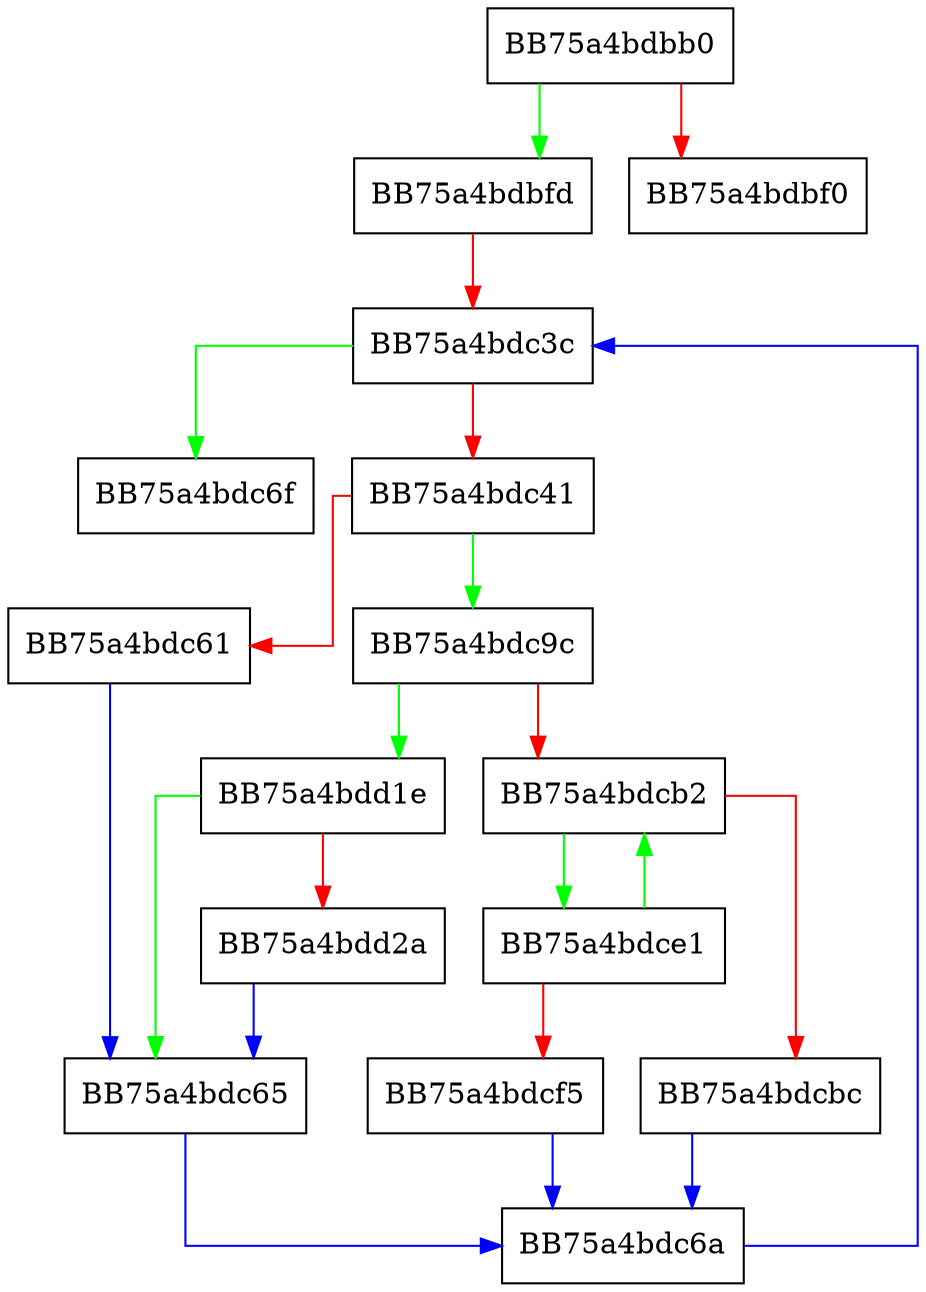 digraph _Forced_rehash {
  node [shape="box"];
  graph [splines=ortho];
  BB75a4bdbb0 -> BB75a4bdbfd [color="green"];
  BB75a4bdbb0 -> BB75a4bdbf0 [color="red"];
  BB75a4bdbfd -> BB75a4bdc3c [color="red"];
  BB75a4bdc3c -> BB75a4bdc6f [color="green"];
  BB75a4bdc3c -> BB75a4bdc41 [color="red"];
  BB75a4bdc41 -> BB75a4bdc9c [color="green"];
  BB75a4bdc41 -> BB75a4bdc61 [color="red"];
  BB75a4bdc61 -> BB75a4bdc65 [color="blue"];
  BB75a4bdc65 -> BB75a4bdc6a [color="blue"];
  BB75a4bdc6a -> BB75a4bdc3c [color="blue"];
  BB75a4bdc9c -> BB75a4bdd1e [color="green"];
  BB75a4bdc9c -> BB75a4bdcb2 [color="red"];
  BB75a4bdcb2 -> BB75a4bdce1 [color="green"];
  BB75a4bdcb2 -> BB75a4bdcbc [color="red"];
  BB75a4bdcbc -> BB75a4bdc6a [color="blue"];
  BB75a4bdce1 -> BB75a4bdcb2 [color="green"];
  BB75a4bdce1 -> BB75a4bdcf5 [color="red"];
  BB75a4bdcf5 -> BB75a4bdc6a [color="blue"];
  BB75a4bdd1e -> BB75a4bdc65 [color="green"];
  BB75a4bdd1e -> BB75a4bdd2a [color="red"];
  BB75a4bdd2a -> BB75a4bdc65 [color="blue"];
}